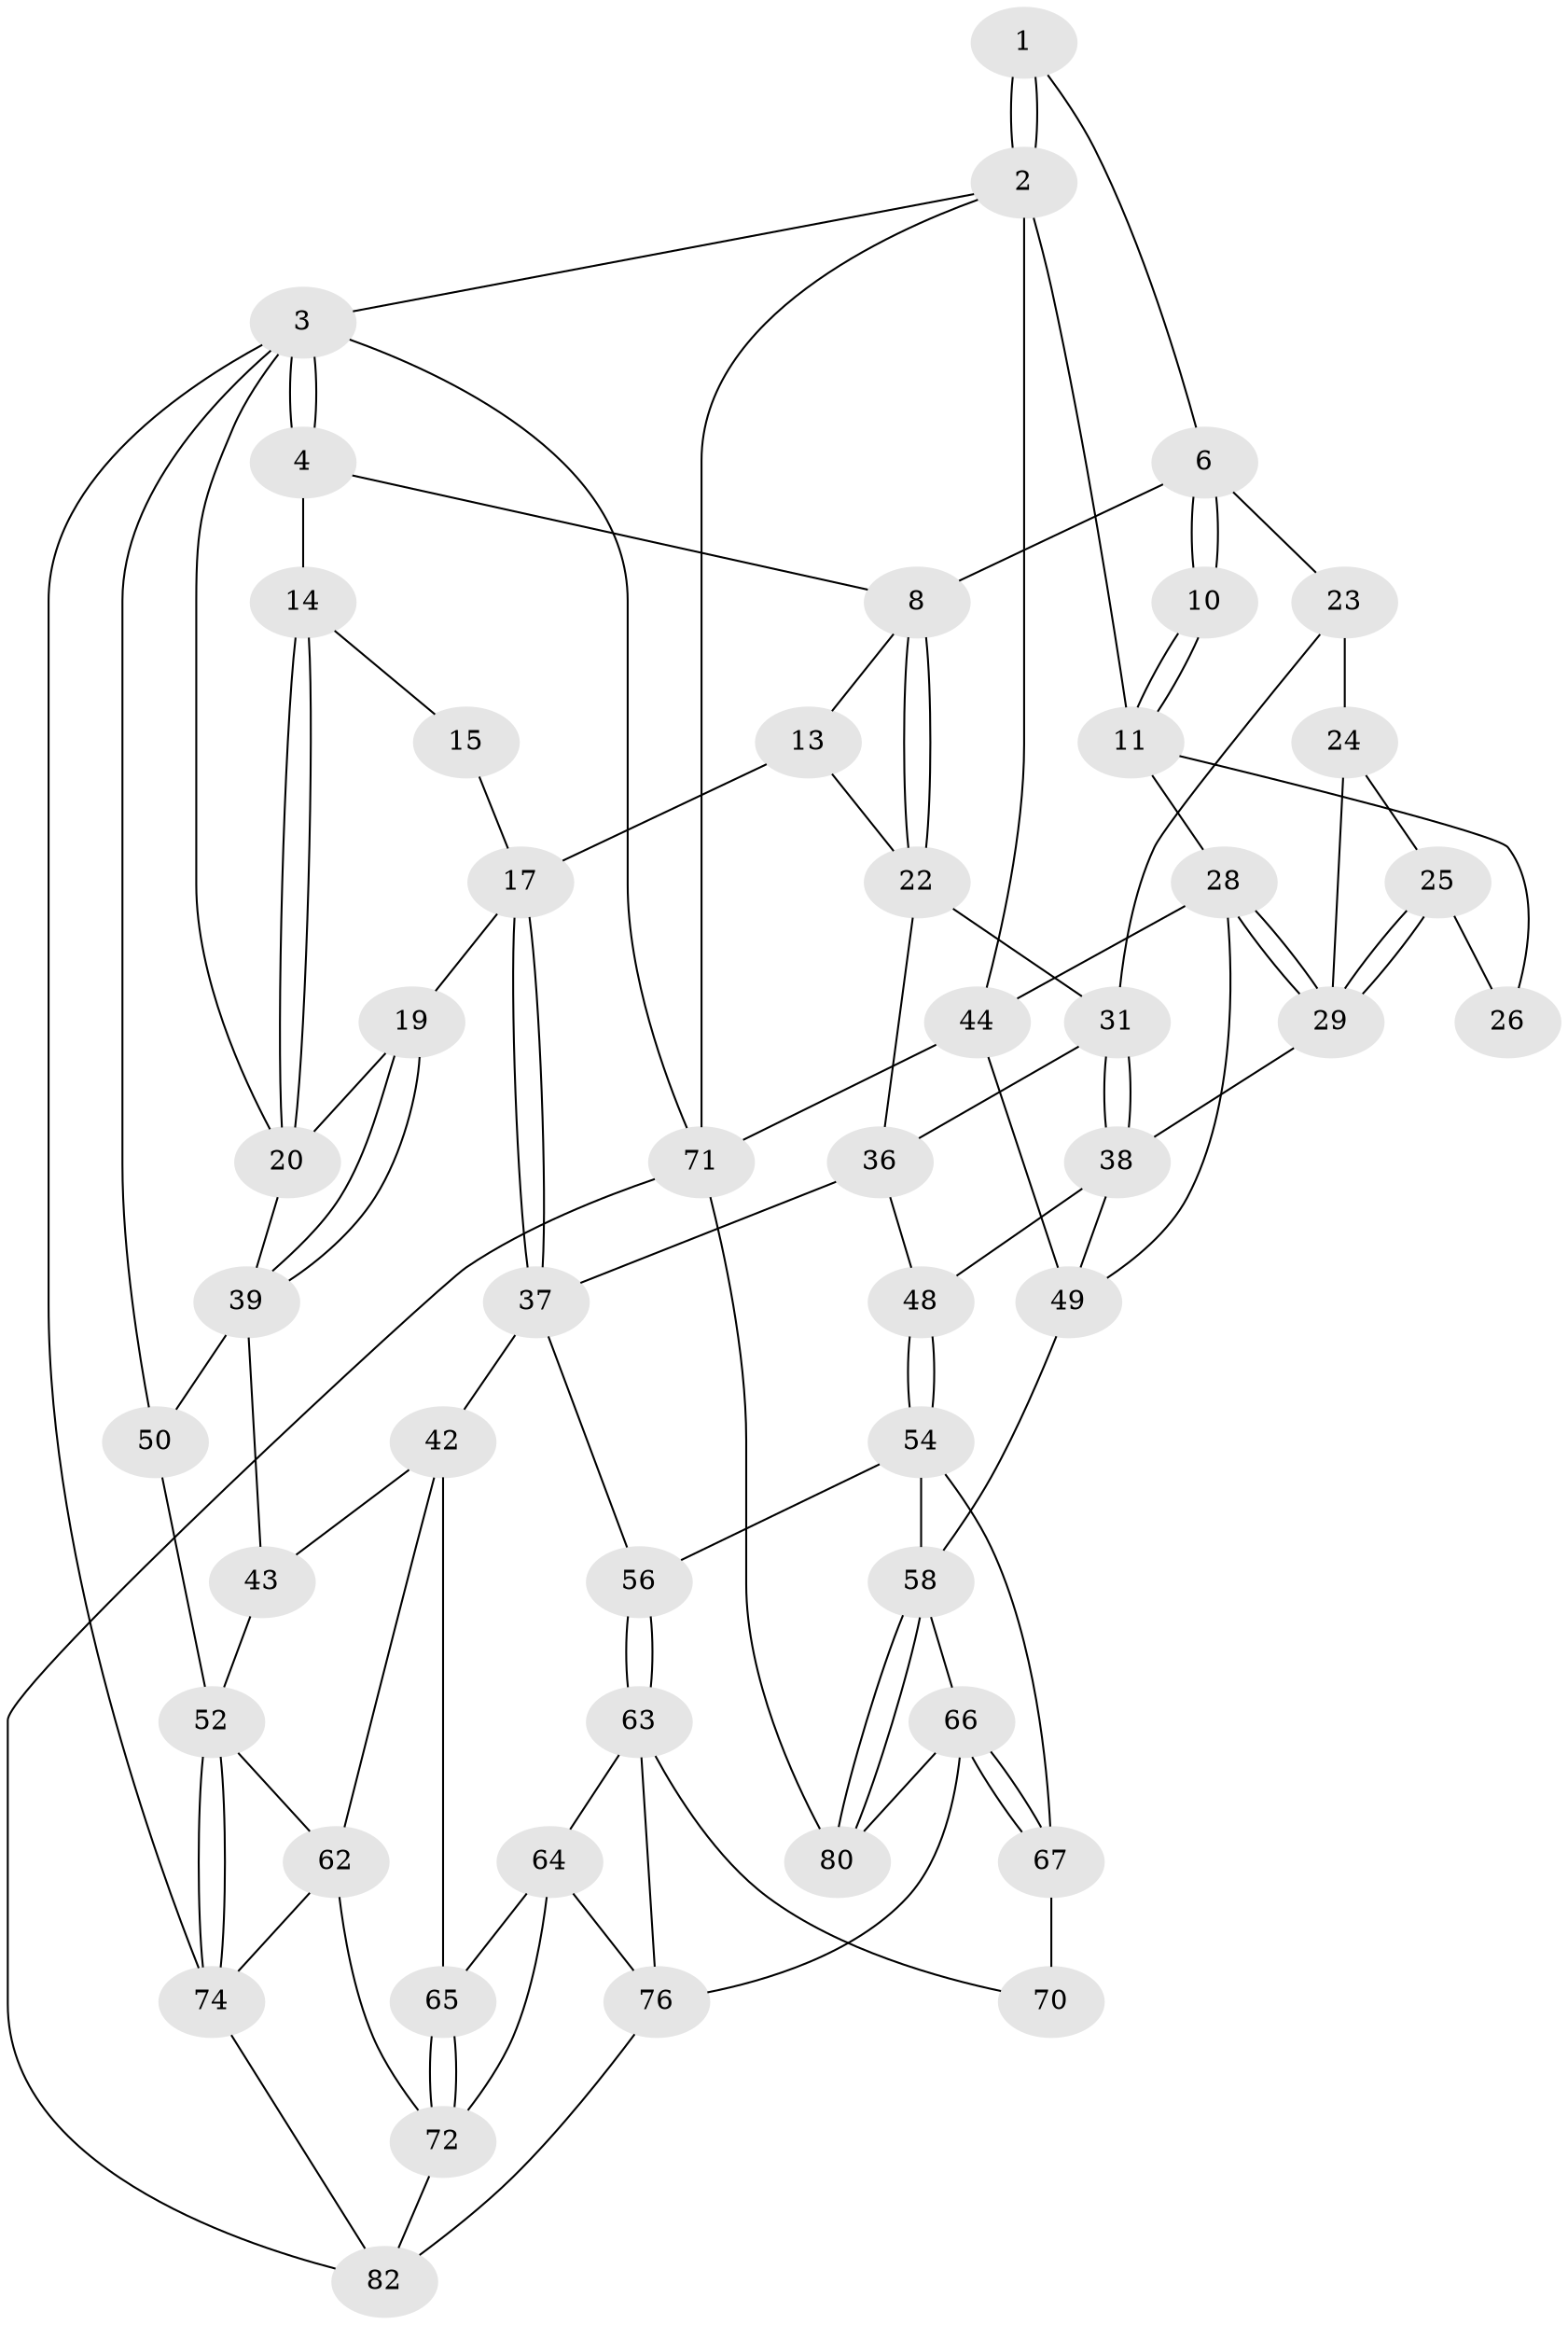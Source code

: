 // Generated by graph-tools (version 1.1) at 2025/24/03/03/25 07:24:35]
// undirected, 49 vertices, 105 edges
graph export_dot {
graph [start="1"]
  node [color=gray90,style=filled];
  1 [pos="+0.59494369093175+0"];
  2 [pos="+1+0",super="+12"];
  3 [pos="+0+0",super="+51"];
  4 [pos="+0+0",super="+5"];
  6 [pos="+0.8431275957037102+0.12557633474228813",super="+7"];
  8 [pos="+0.5510457400753235+0.1910678519102569",super="+9"];
  10 [pos="+0.9398695422479051+0.14839175824131626"];
  11 [pos="+1+0.07204421219241064",super="+27"];
  13 [pos="+0.26560654838861497+0.19588531529995024",super="+16"];
  14 [pos="+0.10797138614784105+0.05743151124899594"];
  15 [pos="+0.22133556020781178+0.1656690395962738"];
  17 [pos="+0.30557623156287644+0.41511563744375446",super="+18"];
  19 [pos="+0.18371356177687873+0.41047904611627084"];
  20 [pos="+0.15033166530196715+0.36423090242737205",super="+21"];
  22 [pos="+0.5046909755529496+0.2699983707664809",super="+33"];
  23 [pos="+0.6966184851131554+0.28651967368311",super="+30"];
  24 [pos="+0.7199573519364121+0.29796024896029444",super="+34"];
  25 [pos="+0.8627350810206799+0.2468354076570913"];
  26 [pos="+0.9355933983406608+0.15407704064215277"];
  28 [pos="+0.8606436934236245+0.46535724291599506",super="+45"];
  29 [pos="+0.8391984465022567+0.45933626882406353",super="+35"];
  31 [pos="+0.6372425239354531+0.4412324250584838",super="+32"];
  36 [pos="+0.4313888744723415+0.5266019364271202",super="+46"];
  37 [pos="+0.3715774688459881+0.5544719163726783",super="+41"];
  38 [pos="+0.8325131107213519+0.4620959438921061",super="+47"];
  39 [pos="+0.15163084770137153+0.4532266416811422",super="+40"];
  42 [pos="+0.34417501442813975+0.6003728067136089",super="+61"];
  43 [pos="+0.12533935039035216+0.5743144953715236"];
  44 [pos="+1+0.5967555301830724",super="+60"];
  48 [pos="+0.6568764525985634+0.6362529069088895"];
  49 [pos="+0.8684195337649359+0.6502153697513303",super="+57"];
  50 [pos="+0+0.6915437722489013"];
  52 [pos="+0+0.6977617641108036",super="+53"];
  54 [pos="+0.6523946321636959+0.6536244669516204",super="+55"];
  56 [pos="+0.433538780578844+0.7037474748092325"];
  58 [pos="+0.7723047108612777+0.8149052863706518",super="+59"];
  62 [pos="+0.12559346073725647+0.7404639345873243",super="+73"];
  63 [pos="+0.4107672277041515+0.7949839314195334",super="+69"];
  64 [pos="+0.3204281584061989+0.831569137792412",super="+77"];
  65 [pos="+0.2486817621482475+0.7962444523637575"];
  66 [pos="+0.6345209039421891+0.8595046981503371",super="+75"];
  67 [pos="+0.6262986286074588+0.8566315236400166",super="+68"];
  70 [pos="+0.5191017876668346+0.8449862036532694"];
  71 [pos="+1+1",super="+84"];
  72 [pos="+0.1606840530213965+0.9268541197665018",super="+78"];
  74 [pos="+0.11399825878439204+0.964731251407995",super="+81"];
  76 [pos="+0.4653795765474758+0.9008263450499752",super="+79"];
  80 [pos="+0.590978677197923+1"];
  82 [pos="+0.31636550397043456+1",super="+83"];
  1 -- 2;
  1 -- 2;
  1 -- 6;
  2 -- 3;
  2 -- 71;
  2 -- 11;
  2 -- 44;
  3 -- 4;
  3 -- 4;
  3 -- 50;
  3 -- 74;
  3 -- 71;
  3 -- 20;
  4 -- 14;
  4 -- 8;
  6 -- 10;
  6 -- 10;
  6 -- 8;
  6 -- 23;
  8 -- 22;
  8 -- 22;
  8 -- 13;
  10 -- 11;
  10 -- 11;
  11 -- 26;
  11 -- 28;
  13 -- 17;
  13 -- 22;
  14 -- 15;
  14 -- 20;
  14 -- 20;
  15 -- 17;
  17 -- 37;
  17 -- 37;
  17 -- 19;
  19 -- 20;
  19 -- 39;
  19 -- 39;
  20 -- 39;
  22 -- 36;
  22 -- 31;
  23 -- 24 [weight=2];
  23 -- 31;
  24 -- 25;
  24 -- 29;
  25 -- 26;
  25 -- 29;
  25 -- 29;
  28 -- 29;
  28 -- 29;
  28 -- 49;
  28 -- 44;
  29 -- 38;
  31 -- 38;
  31 -- 38;
  31 -- 36;
  36 -- 37;
  36 -- 48;
  37 -- 56;
  37 -- 42;
  38 -- 48;
  38 -- 49;
  39 -- 43;
  39 -- 50;
  42 -- 43;
  42 -- 65;
  42 -- 62;
  43 -- 52;
  44 -- 71;
  44 -- 49;
  48 -- 54;
  48 -- 54;
  49 -- 58;
  50 -- 52;
  52 -- 74;
  52 -- 74;
  52 -- 62;
  54 -- 56;
  54 -- 67;
  54 -- 58;
  56 -- 63;
  56 -- 63;
  58 -- 80;
  58 -- 80;
  58 -- 66;
  62 -- 72;
  62 -- 74;
  63 -- 64;
  63 -- 76;
  63 -- 70;
  64 -- 65;
  64 -- 72;
  64 -- 76;
  65 -- 72;
  65 -- 72;
  66 -- 67;
  66 -- 67;
  66 -- 80;
  66 -- 76;
  67 -- 70 [weight=2];
  71 -- 80;
  71 -- 82;
  72 -- 82;
  74 -- 82;
  76 -- 82;
}
